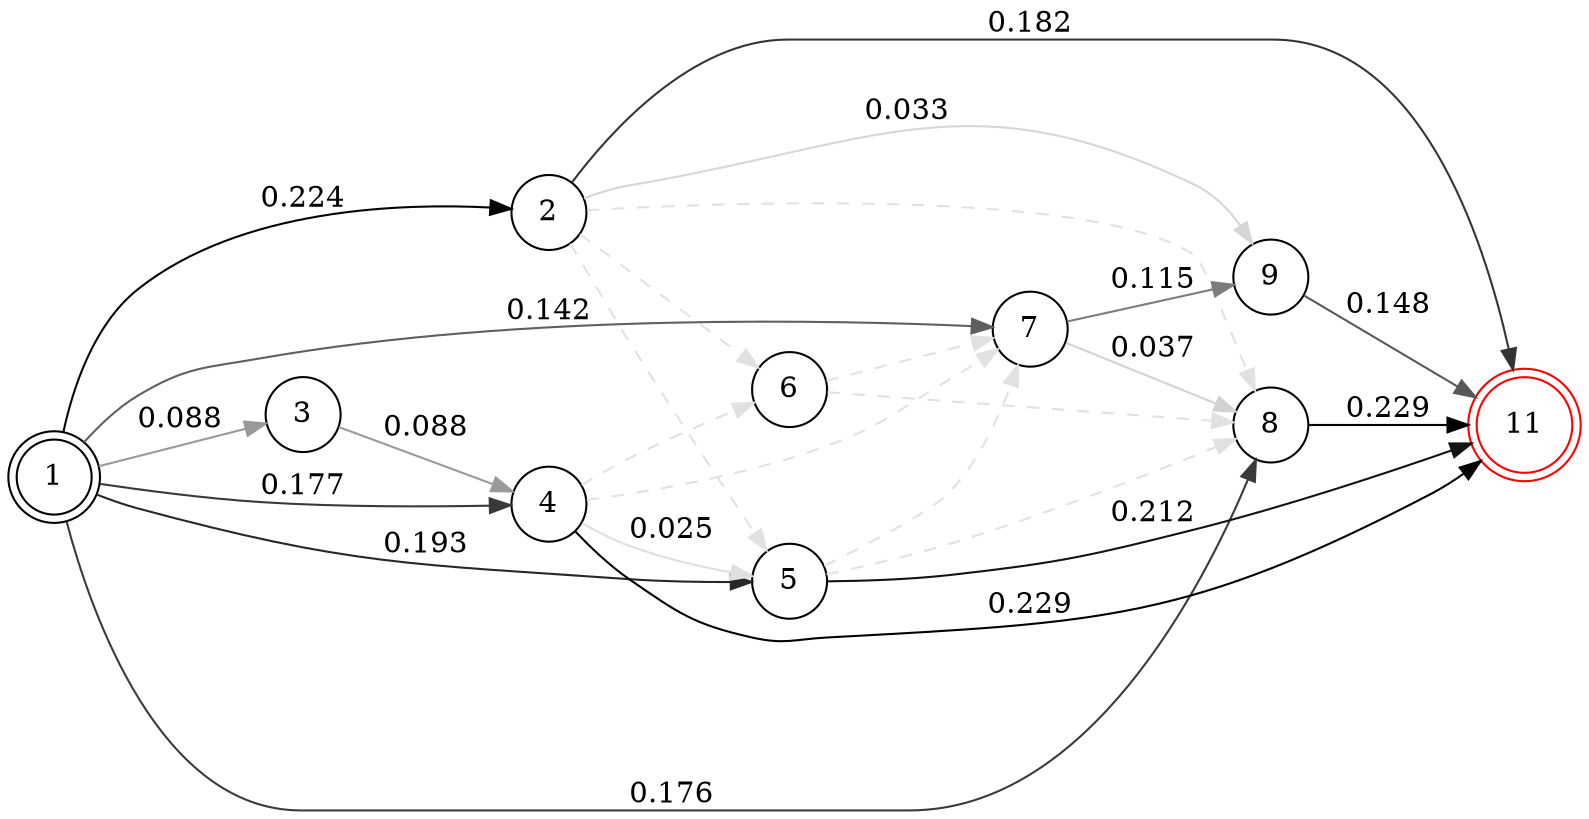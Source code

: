 digraph G {
  rankdir=LR
  node [shape=doublecircle]; 1 ;
  node [shape=doublecircle, color=red]; 11 ;
  node [shape = circle, color = black];
  1 -> 2 [label="0.224" color="# 5 5 5"]
  1 -> 3 [label="0.088" color="#999999"]
  1 -> 4 [label="0.177" color="#393939"]
  1 -> 5 [label="0.193" color="#272727"]
  1 -> 7 [label="0.142" color="#5f5f5f"]
  1 -> 8 [label="0.176" color="#3a3a3a"]
  2 -> 5 [style=dashed, color="#e1e1e1"]
  2 -> 6 [style=dashed, color="#e1e1e1"]
  2 -> 8 [style=dashed, color="#e1e1e1"]
  2 -> 9 [label="0.033" color="#d6d6d6"]
  2 -> 11 [label="0.182" color="#343434"]
  3 -> 4 [label="0.088" color="#999999"]
  4 -> 5 [label="0.025" color="#dfdfdf"]
  4 -> 6 [style=dashed, color="#e1e1e1"]
  4 -> 7 [style=dashed, color="#e1e1e1"]
  4 -> 11 [label="0.229" color="# 0 0 0"]
  5 -> 7 [style=dashed, color="#e1e1e1"]
  5 -> 8 [style=dashed, color="#e1e1e1"]
  5 -> 11 [label="0.212" color="#131313"]
  6 -> 7 [style=dashed, color="#e1e1e1"]
  6 -> 8 [style=dashed, color="#e1e1e1"]
  7 -> 8 [label="0.037" color="#d2d2d2"]
  7 -> 9 [label="0.115" color="#7c7c7c"]
  8 -> 11 [label="0.229" color="# 0 0 0"]
  9 -> 11 [label="0.148" color="#585858"]
}

